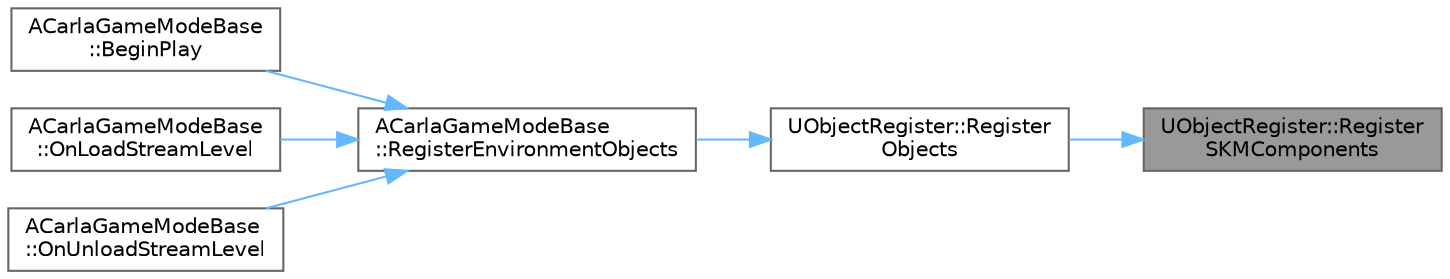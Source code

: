 digraph "UObjectRegister::RegisterSKMComponents"
{
 // INTERACTIVE_SVG=YES
 // LATEX_PDF_SIZE
  bgcolor="transparent";
  edge [fontname=Helvetica,fontsize=10,labelfontname=Helvetica,labelfontsize=10];
  node [fontname=Helvetica,fontsize=10,shape=box,height=0.2,width=0.4];
  rankdir="RL";
  Node1 [id="Node000001",label="UObjectRegister::Register\lSKMComponents",height=0.2,width=0.4,color="gray40", fillcolor="grey60", style="filled", fontcolor="black",tooltip=" "];
  Node1 -> Node2 [id="edge1_Node000001_Node000002",dir="back",color="steelblue1",style="solid",tooltip=" "];
  Node2 [id="Node000002",label="UObjectRegister::Register\lObjects",height=0.2,width=0.4,color="grey40", fillcolor="white", style="filled",URL="$d2/d5b/classUObjectRegister.html#a8e77baf3dffa6dc5919a2ee4d8c9a965",tooltip=" "];
  Node2 -> Node3 [id="edge2_Node000002_Node000003",dir="back",color="steelblue1",style="solid",tooltip=" "];
  Node3 [id="Node000003",label="ACarlaGameModeBase\l::RegisterEnvironmentObjects",height=0.2,width=0.4,color="grey40", fillcolor="white", style="filled",URL="$db/de5/classACarlaGameModeBase.html#a093ea406d6426ce31c75cda5248362fd",tooltip=" "];
  Node3 -> Node4 [id="edge3_Node000003_Node000004",dir="back",color="steelblue1",style="solid",tooltip=" "];
  Node4 [id="Node000004",label="ACarlaGameModeBase\l::BeginPlay",height=0.2,width=0.4,color="grey40", fillcolor="white", style="filled",URL="$db/de5/classACarlaGameModeBase.html#a3909b055b351f69d7ad1e39a42e72e3d",tooltip=" "];
  Node3 -> Node5 [id="edge4_Node000003_Node000005",dir="back",color="steelblue1",style="solid",tooltip=" "];
  Node5 [id="Node000005",label="ACarlaGameModeBase\l::OnLoadStreamLevel",height=0.2,width=0.4,color="grey40", fillcolor="white", style="filled",URL="$db/de5/classACarlaGameModeBase.html#a63efed9c79f812c2ed41f53aa6205681",tooltip=" "];
  Node3 -> Node6 [id="edge5_Node000003_Node000006",dir="back",color="steelblue1",style="solid",tooltip=" "];
  Node6 [id="Node000006",label="ACarlaGameModeBase\l::OnUnloadStreamLevel",height=0.2,width=0.4,color="grey40", fillcolor="white", style="filled",URL="$db/de5/classACarlaGameModeBase.html#aecaba7b5b9623b58ef4d6534cc62b9f6",tooltip=" "];
}
